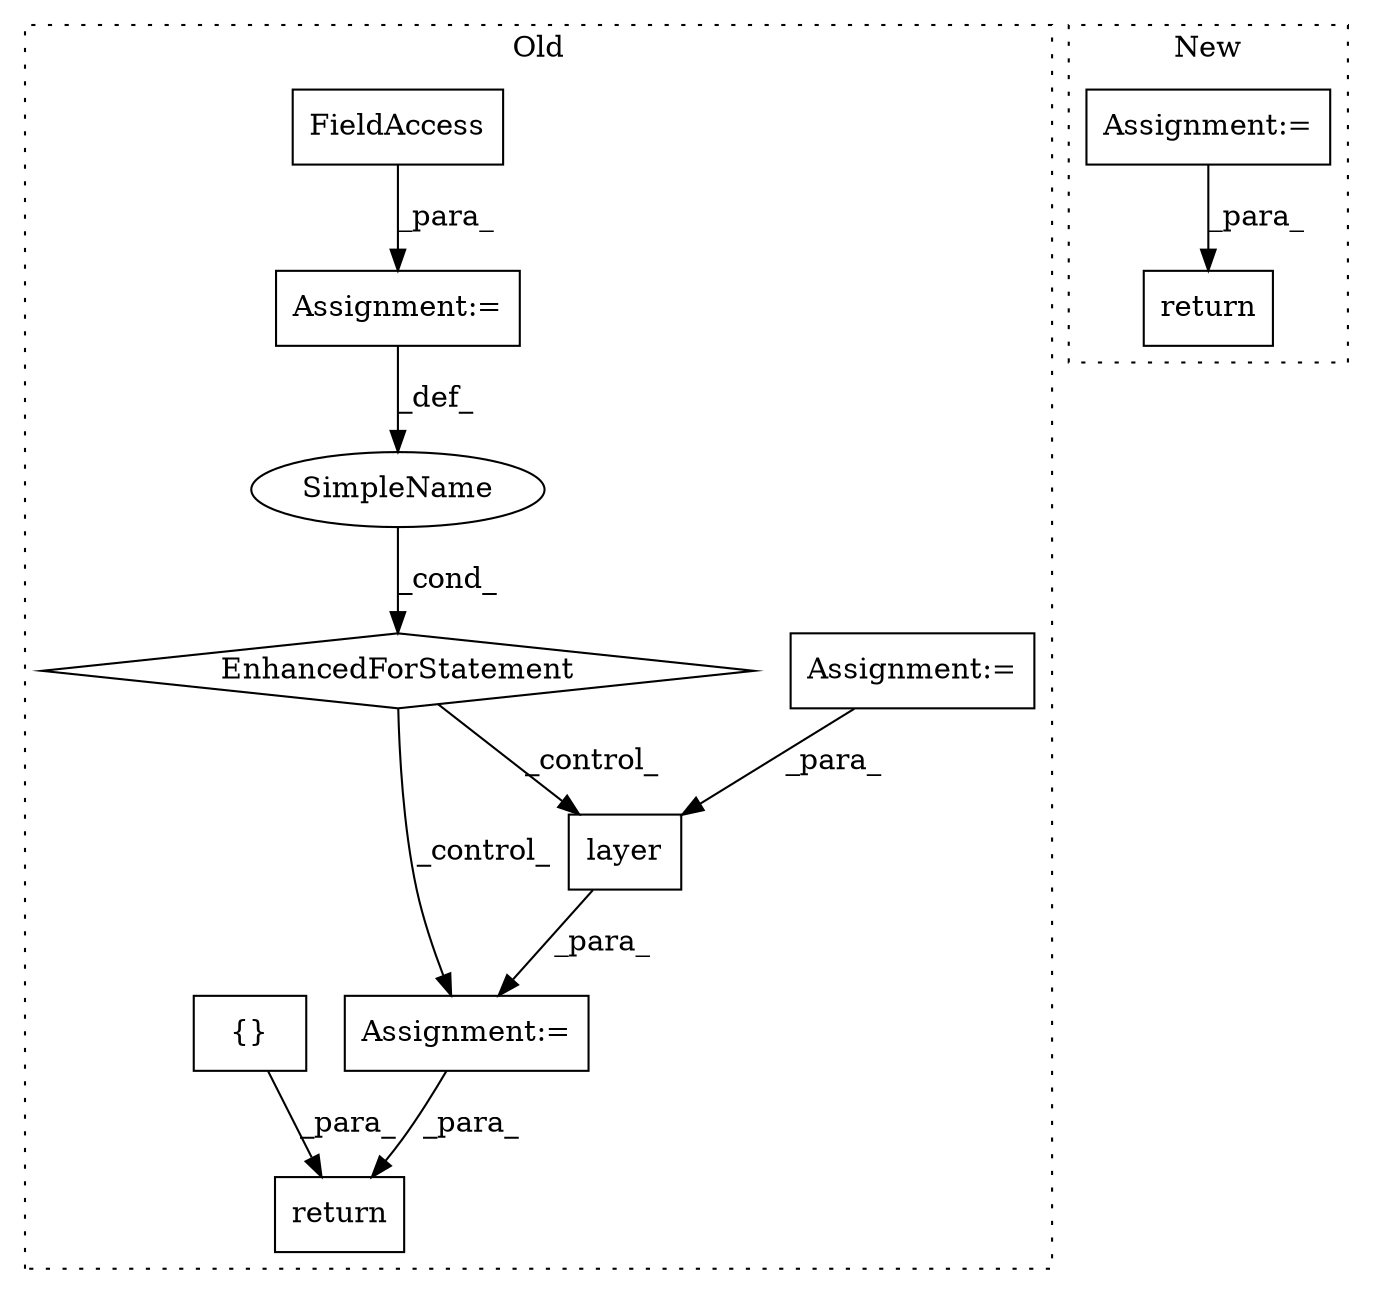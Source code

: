 digraph G {
subgraph cluster0 {
1 [label="layer" a="32" s="8238,8266" l="6,1" shape="box"];
3 [label="Assignment:=" a="7" s="8237" l="1" shape="box"];
4 [label="SimpleName" a="42" s="8195" l="5" shape="ellipse"];
5 [label="Assignment:=" a="7" s="8138,8226" l="53,2" shape="box"];
6 [label="EnhancedForStatement" a="70" s="8138,8226" l="53,2" shape="diamond"];
7 [label="return" a="41" s="8348" l="7" shape="box"];
8 [label="Assignment:=" a="7" s="7765" l="13" shape="box"];
9 [label="FieldAccess" a="22" s="8203" l="23" shape="box"];
10 [label="{}" a="4" s="8572" l="2" shape="box"];
label = "Old";
style="dotted";
}
subgraph cluster1 {
2 [label="return" a="41" s="9340" l="7" shape="box"];
11 [label="Assignment:=" a="7" s="9290" l="1" shape="box"];
label = "New";
style="dotted";
}
1 -> 3 [label="_para_"];
3 -> 7 [label="_para_"];
4 -> 6 [label="_cond_"];
5 -> 4 [label="_def_"];
6 -> 3 [label="_control_"];
6 -> 1 [label="_control_"];
8 -> 1 [label="_para_"];
9 -> 5 [label="_para_"];
10 -> 7 [label="_para_"];
11 -> 2 [label="_para_"];
}
